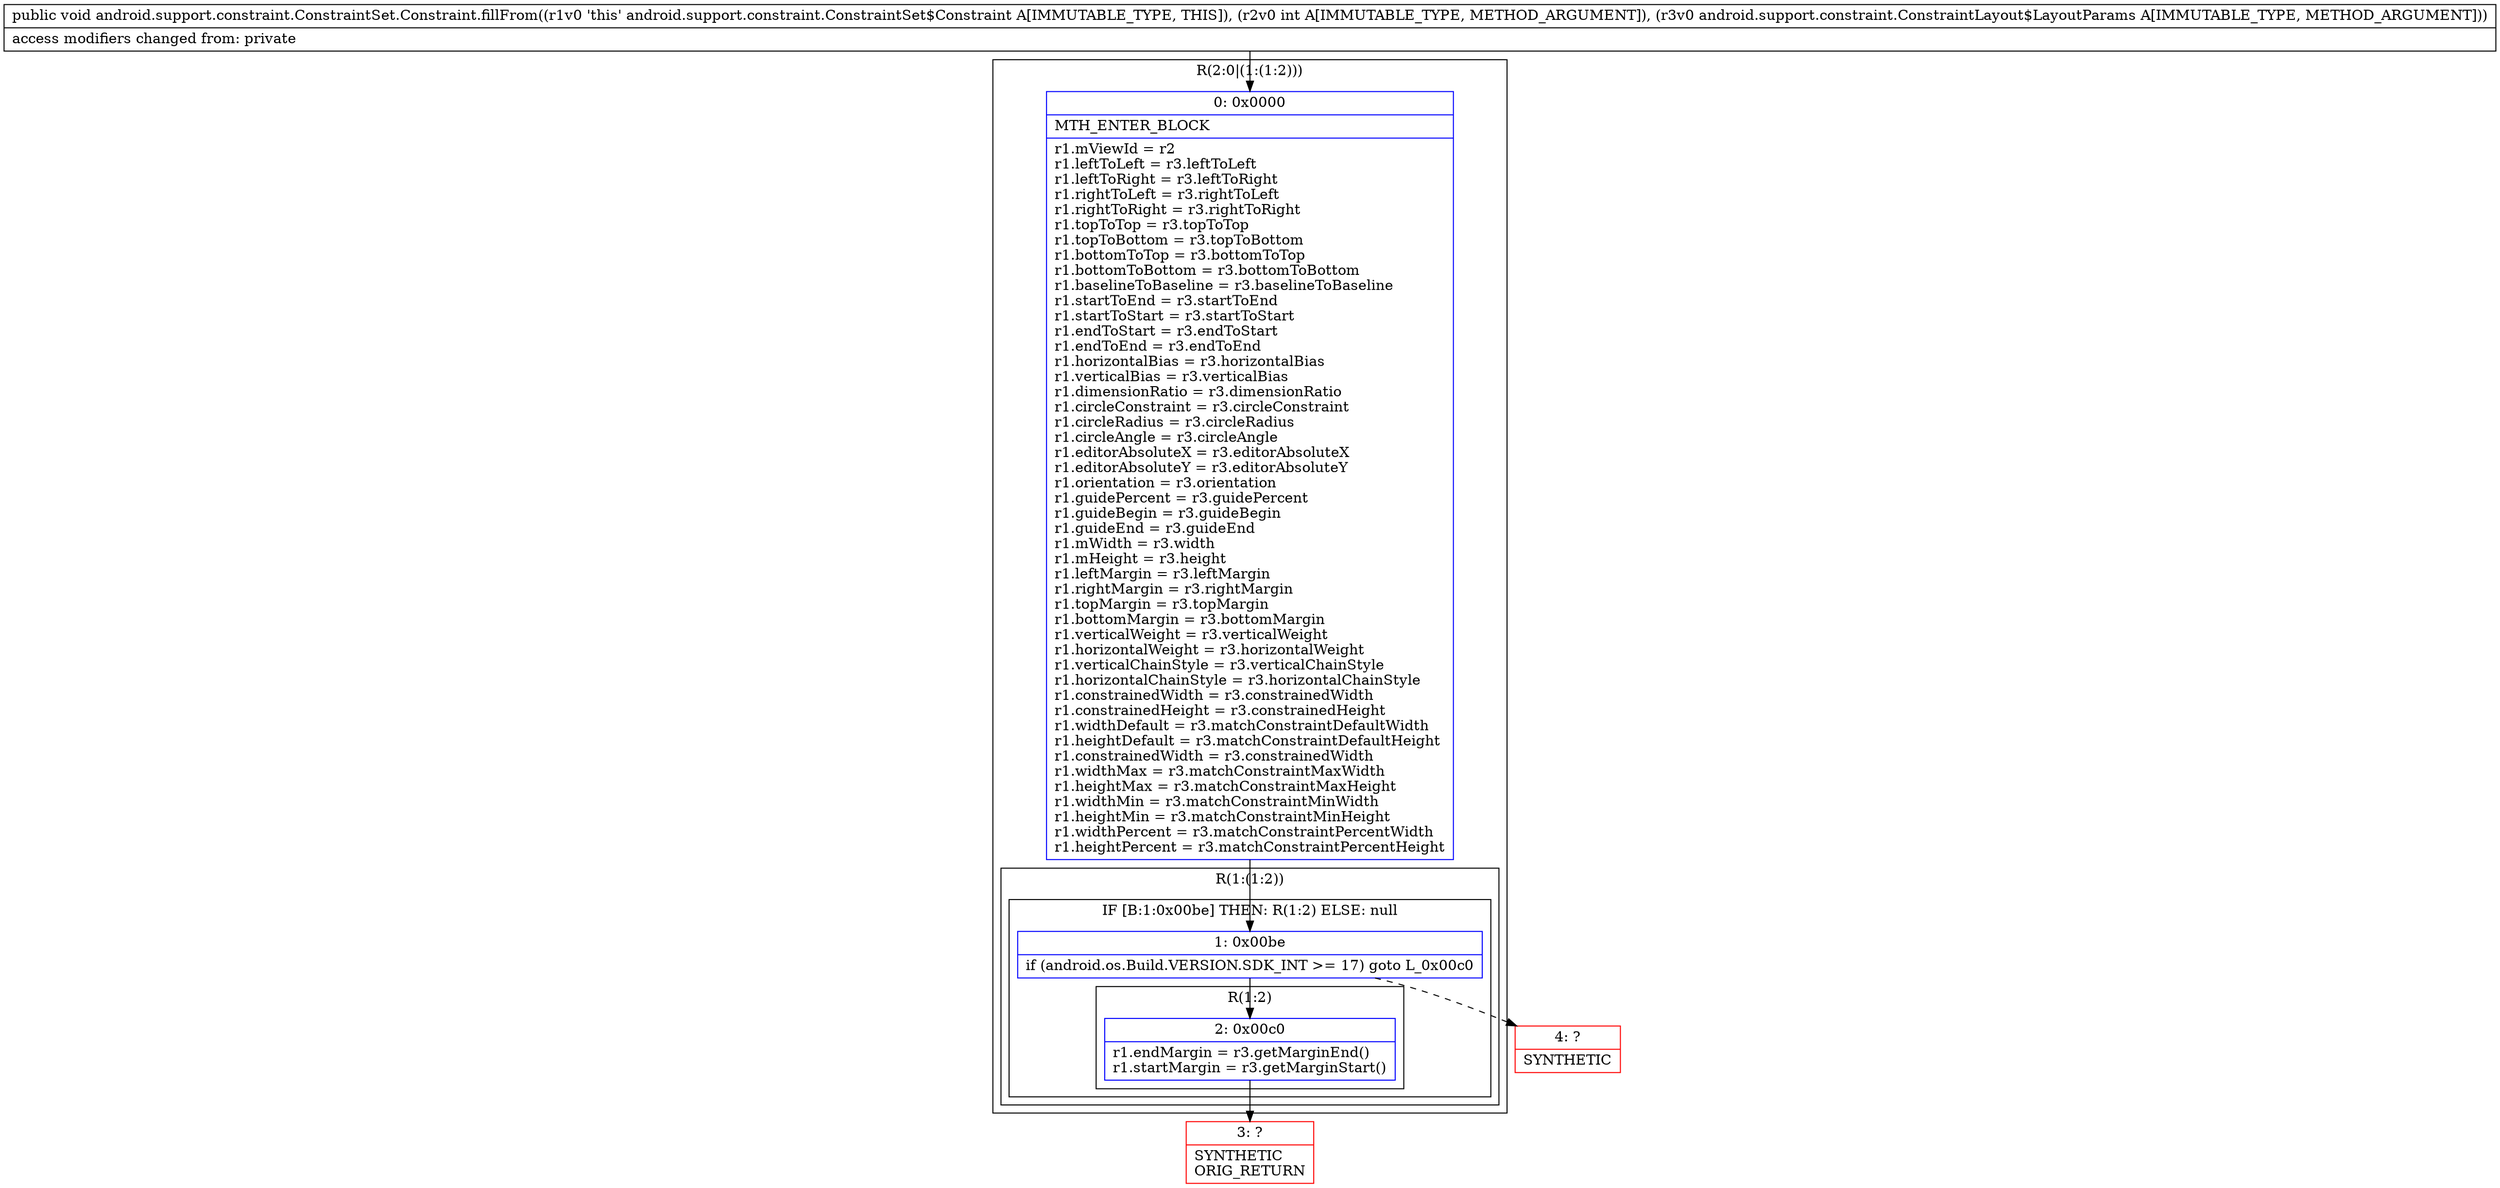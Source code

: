 digraph "CFG forandroid.support.constraint.ConstraintSet.Constraint.fillFrom(ILandroid\/support\/constraint\/ConstraintLayout$LayoutParams;)V" {
subgraph cluster_Region_521558883 {
label = "R(2:0|(1:(1:2)))";
node [shape=record,color=blue];
Node_0 [shape=record,label="{0\:\ 0x0000|MTH_ENTER_BLOCK\l|r1.mViewId = r2\lr1.leftToLeft = r3.leftToLeft\lr1.leftToRight = r3.leftToRight\lr1.rightToLeft = r3.rightToLeft\lr1.rightToRight = r3.rightToRight\lr1.topToTop = r3.topToTop\lr1.topToBottom = r3.topToBottom\lr1.bottomToTop = r3.bottomToTop\lr1.bottomToBottom = r3.bottomToBottom\lr1.baselineToBaseline = r3.baselineToBaseline\lr1.startToEnd = r3.startToEnd\lr1.startToStart = r3.startToStart\lr1.endToStart = r3.endToStart\lr1.endToEnd = r3.endToEnd\lr1.horizontalBias = r3.horizontalBias\lr1.verticalBias = r3.verticalBias\lr1.dimensionRatio = r3.dimensionRatio\lr1.circleConstraint = r3.circleConstraint\lr1.circleRadius = r3.circleRadius\lr1.circleAngle = r3.circleAngle\lr1.editorAbsoluteX = r3.editorAbsoluteX\lr1.editorAbsoluteY = r3.editorAbsoluteY\lr1.orientation = r3.orientation\lr1.guidePercent = r3.guidePercent\lr1.guideBegin = r3.guideBegin\lr1.guideEnd = r3.guideEnd\lr1.mWidth = r3.width\lr1.mHeight = r3.height\lr1.leftMargin = r3.leftMargin\lr1.rightMargin = r3.rightMargin\lr1.topMargin = r3.topMargin\lr1.bottomMargin = r3.bottomMargin\lr1.verticalWeight = r3.verticalWeight\lr1.horizontalWeight = r3.horizontalWeight\lr1.verticalChainStyle = r3.verticalChainStyle\lr1.horizontalChainStyle = r3.horizontalChainStyle\lr1.constrainedWidth = r3.constrainedWidth\lr1.constrainedHeight = r3.constrainedHeight\lr1.widthDefault = r3.matchConstraintDefaultWidth\lr1.heightDefault = r3.matchConstraintDefaultHeight\lr1.constrainedWidth = r3.constrainedWidth\lr1.widthMax = r3.matchConstraintMaxWidth\lr1.heightMax = r3.matchConstraintMaxHeight\lr1.widthMin = r3.matchConstraintMinWidth\lr1.heightMin = r3.matchConstraintMinHeight\lr1.widthPercent = r3.matchConstraintPercentWidth\lr1.heightPercent = r3.matchConstraintPercentHeight\l}"];
subgraph cluster_Region_2095822794 {
label = "R(1:(1:2))";
node [shape=record,color=blue];
subgraph cluster_IfRegion_1177327247 {
label = "IF [B:1:0x00be] THEN: R(1:2) ELSE: null";
node [shape=record,color=blue];
Node_1 [shape=record,label="{1\:\ 0x00be|if (android.os.Build.VERSION.SDK_INT \>= 17) goto L_0x00c0\l}"];
subgraph cluster_Region_1079402048 {
label = "R(1:2)";
node [shape=record,color=blue];
Node_2 [shape=record,label="{2\:\ 0x00c0|r1.endMargin = r3.getMarginEnd()\lr1.startMargin = r3.getMarginStart()\l}"];
}
}
}
}
Node_3 [shape=record,color=red,label="{3\:\ ?|SYNTHETIC\lORIG_RETURN\l}"];
Node_4 [shape=record,color=red,label="{4\:\ ?|SYNTHETIC\l}"];
MethodNode[shape=record,label="{public void android.support.constraint.ConstraintSet.Constraint.fillFrom((r1v0 'this' android.support.constraint.ConstraintSet$Constraint A[IMMUTABLE_TYPE, THIS]), (r2v0 int A[IMMUTABLE_TYPE, METHOD_ARGUMENT]), (r3v0 android.support.constraint.ConstraintLayout$LayoutParams A[IMMUTABLE_TYPE, METHOD_ARGUMENT]))  | access modifiers changed from: private\l}"];
MethodNode -> Node_0;
Node_0 -> Node_1;
Node_1 -> Node_2;
Node_1 -> Node_4[style=dashed];
Node_2 -> Node_3;
}

